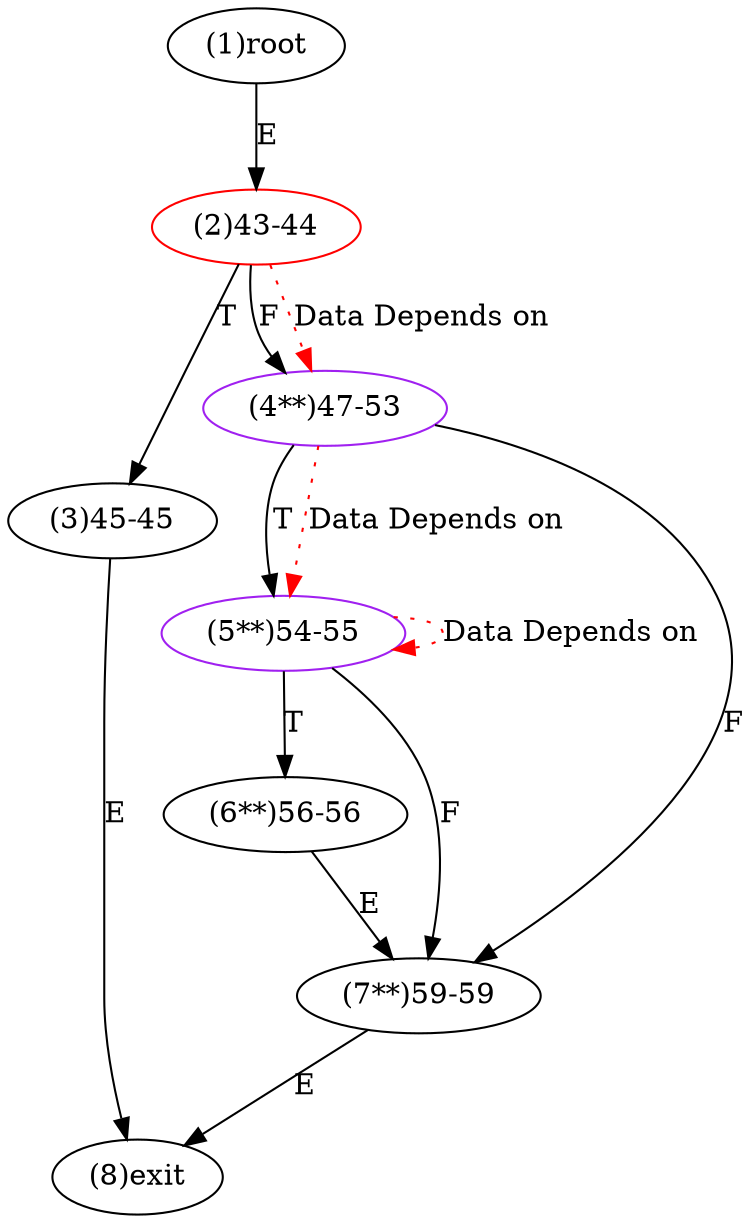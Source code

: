digraph "" { 
1[ label="(1)root"];
2[ label="(2)43-44",color=red];
3[ label="(3)45-45"];
4[ label="(4**)47-53",color=purple];
5[ label="(5**)54-55",color=purple];
6[ label="(6**)56-56"];
7[ label="(7**)59-59"];
8[ label="(8)exit"];
1->2[ label="E"];
2->4[ label="F"];
2->3[ label="T"];
3->8[ label="E"];
4->7[ label="F"];
4->5[ label="T"];
5->7[ label="F"];
5->6[ label="T"];
6->7[ label="E"];
7->8[ label="E"];
2->4[ color="red" label="Data Depends on" style = dotted ];
4->5[ color="red" label="Data Depends on" style = dotted ];
5->5[ color="red" label="Data Depends on" style = dotted ];
}